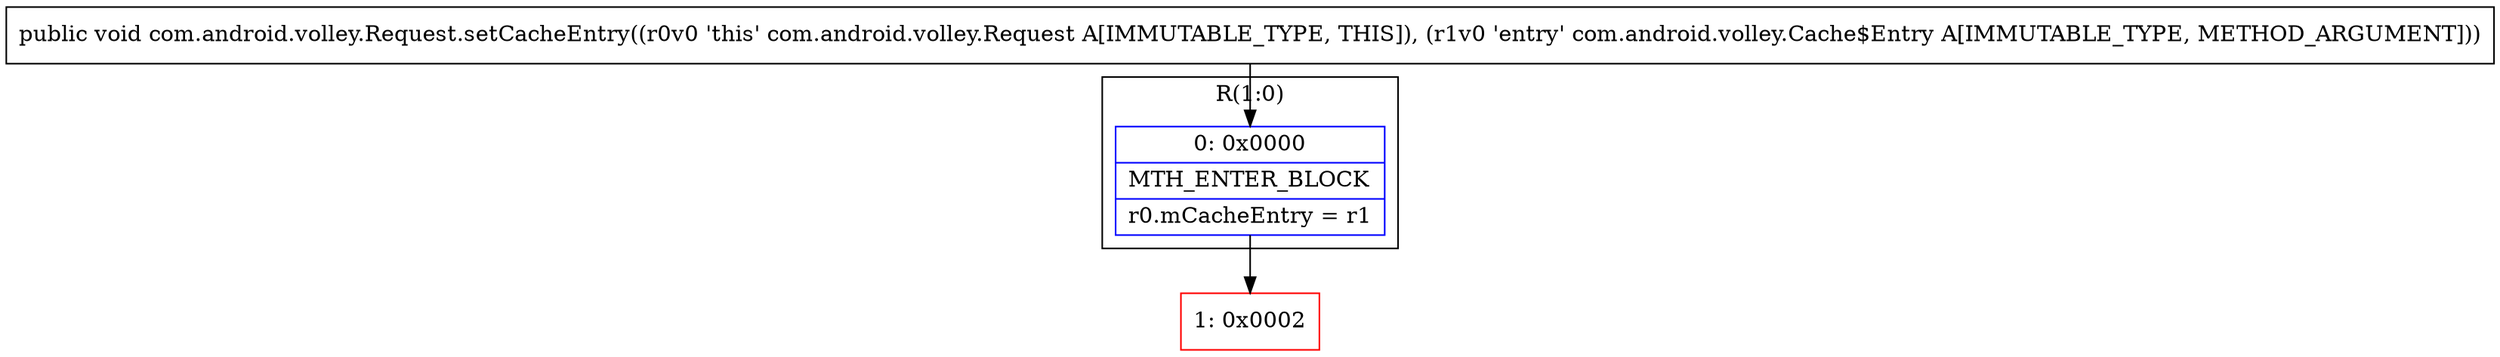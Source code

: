 digraph "CFG forcom.android.volley.Request.setCacheEntry(Lcom\/android\/volley\/Cache$Entry;)V" {
subgraph cluster_Region_296069999 {
label = "R(1:0)";
node [shape=record,color=blue];
Node_0 [shape=record,label="{0\:\ 0x0000|MTH_ENTER_BLOCK\l|r0.mCacheEntry = r1\l}"];
}
Node_1 [shape=record,color=red,label="{1\:\ 0x0002}"];
MethodNode[shape=record,label="{public void com.android.volley.Request.setCacheEntry((r0v0 'this' com.android.volley.Request A[IMMUTABLE_TYPE, THIS]), (r1v0 'entry' com.android.volley.Cache$Entry A[IMMUTABLE_TYPE, METHOD_ARGUMENT])) }"];
MethodNode -> Node_0;
Node_0 -> Node_1;
}

